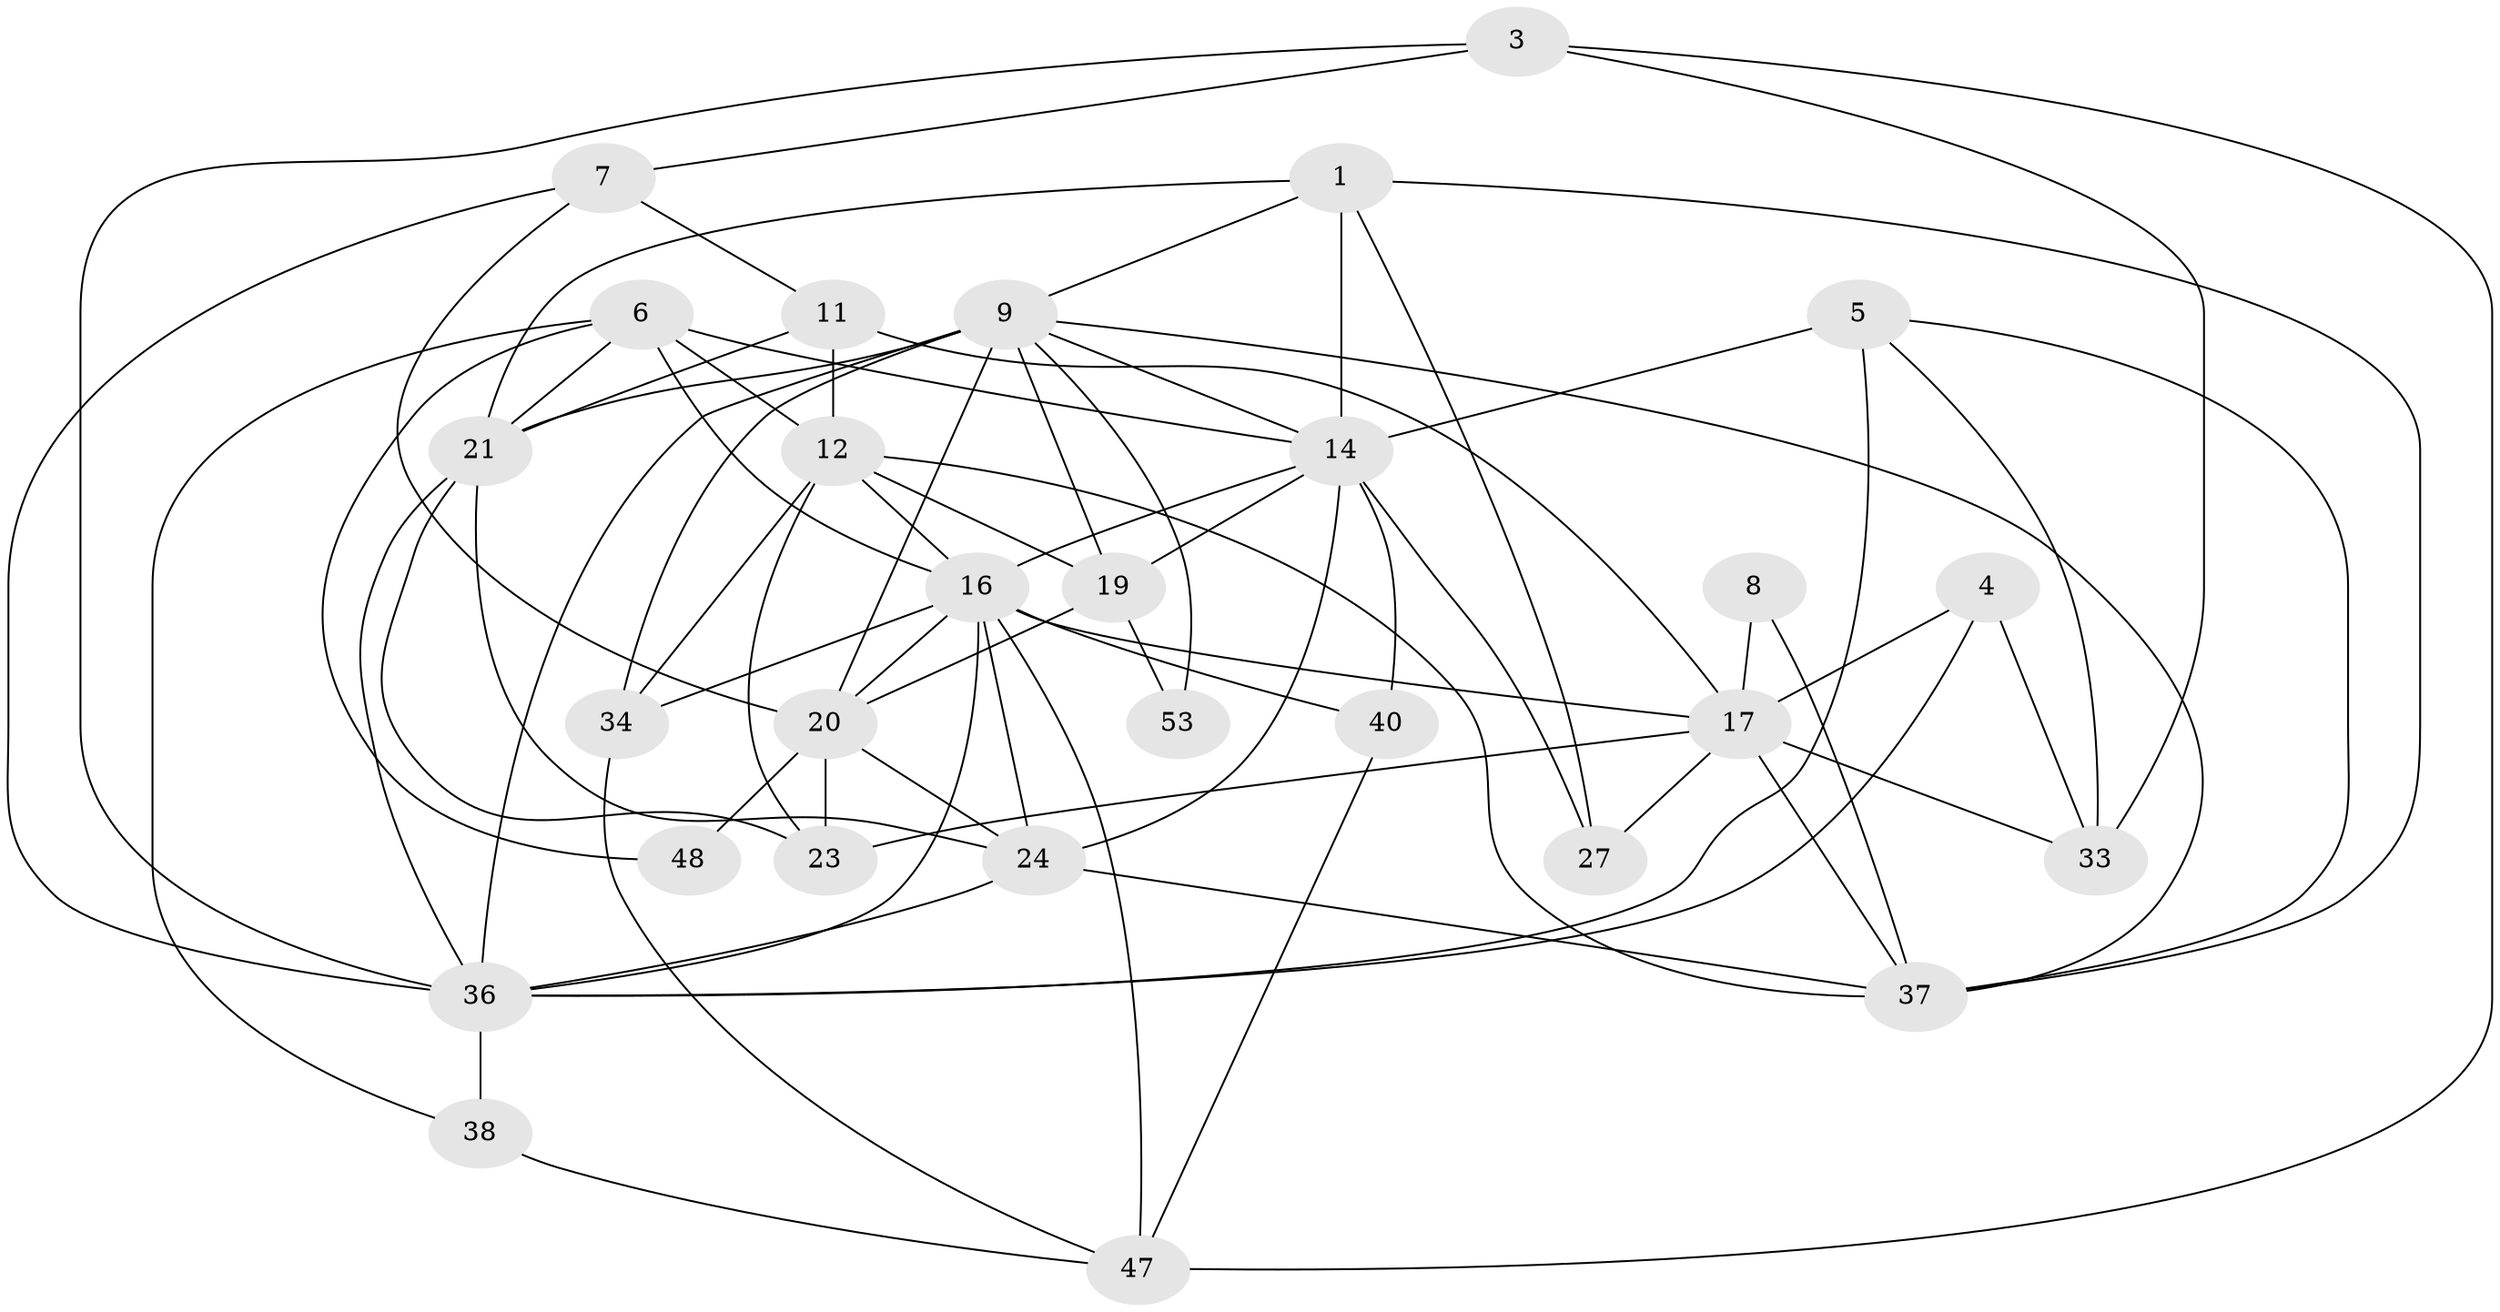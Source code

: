 // original degree distribution, {2: 0.17857142857142858, 4: 0.25, 3: 0.23214285714285715, 5: 0.21428571428571427, 7: 0.05357142857142857, 8: 0.03571428571428571, 6: 0.03571428571428571}
// Generated by graph-tools (version 1.1) at 2025/15/03/09/25 04:15:10]
// undirected, 28 vertices, 73 edges
graph export_dot {
graph [start="1"]
  node [color=gray90,style=filled];
  1 [super="+2+31"];
  3 [super="+26"];
  4;
  5 [super="+52+15"];
  6 [super="+10"];
  7 [super="+35"];
  8;
  9 [super="+42+25"];
  11 [super="+28"];
  12 [super="+13"];
  14 [super="+45+18"];
  16 [super="+29"];
  17 [super="+49+41"];
  19 [super="+43"];
  20 [super="+51"];
  21 [super="+54"];
  23;
  24 [super="+56"];
  27;
  33;
  34 [super="+55"];
  36 [super="+50"];
  37 [super="+46"];
  38;
  40;
  47;
  48;
  53;
  1 -- 21;
  1 -- 27;
  1 -- 37;
  1 -- 9;
  1 -- 14;
  3 -- 33;
  3 -- 47;
  3 -- 7;
  3 -- 36;
  4 -- 33;
  4 -- 36;
  4 -- 17;
  5 -- 33;
  5 -- 37;
  5 -- 36;
  5 -- 14 [weight=2];
  6 -- 48;
  6 -- 38;
  6 -- 14 [weight=2];
  6 -- 21 [weight=2];
  6 -- 12;
  6 -- 16;
  7 -- 20;
  7 -- 11;
  7 -- 36;
  8 -- 37 [weight=2];
  8 -- 17;
  9 -- 20 [weight=2];
  9 -- 37;
  9 -- 34;
  9 -- 36;
  9 -- 53;
  9 -- 21;
  9 -- 19;
  9 -- 14;
  11 -- 17 [weight=2];
  11 -- 21 [weight=2];
  11 -- 12 [weight=2];
  12 -- 23;
  12 -- 34;
  12 -- 37;
  12 -- 16;
  12 -- 19;
  14 -- 24;
  14 -- 40;
  14 -- 16;
  14 -- 19;
  14 -- 27;
  16 -- 20;
  16 -- 40;
  16 -- 17;
  16 -- 34;
  16 -- 36;
  16 -- 24;
  16 -- 47;
  17 -- 33;
  17 -- 23;
  17 -- 27;
  17 -- 37;
  19 -- 20 [weight=2];
  19 -- 53;
  20 -- 48;
  20 -- 24;
  20 -- 23;
  21 -- 36;
  21 -- 23;
  21 -- 24;
  24 -- 37;
  24 -- 36;
  34 -- 47;
  36 -- 38;
  38 -- 47;
  40 -- 47;
}
